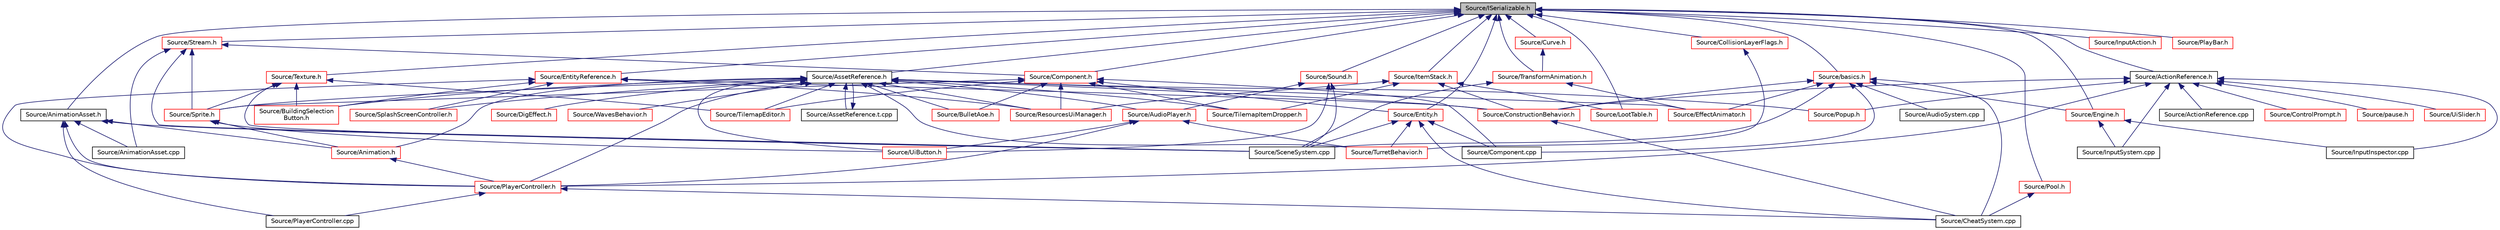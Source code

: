 digraph "Source/ISerializable.h"
{
 // LATEX_PDF_SIZE
  edge [fontname="Helvetica",fontsize="10",labelfontname="Helvetica",labelfontsize="10"];
  node [fontname="Helvetica",fontsize="10",shape=record];
  Node1 [label="Source/ISerializable.h",height=0.2,width=0.4,color="black", fillcolor="grey75", style="filled", fontcolor="black",tooltip="interface for all serializable objects"];
  Node1 -> Node2 [dir="back",color="midnightblue",fontsize="10",style="solid",fontname="Helvetica"];
  Node2 [label="Source/ActionReference.h",height=0.2,width=0.4,color="black", fillcolor="white", style="filled",URL="$ActionReference_8h.html",tooltip="a reference to an input Action"];
  Node2 -> Node3 [dir="back",color="midnightblue",fontsize="10",style="solid",fontname="Helvetica"];
  Node3 [label="Source/ActionReference.cpp",height=0.2,width=0.4,color="black", fillcolor="white", style="filled",URL="$ActionReference_8cpp.html",tooltip="a reference to an input Action"];
  Node2 -> Node4 [dir="back",color="midnightblue",fontsize="10",style="solid",fontname="Helvetica"];
  Node4 [label="Source/ConstructionBehavior.h",height=0.2,width=0.4,color="red", fillcolor="white", style="filled",URL="$ConstructionBehavior_8h.html",tooltip="handles the construction of towers and modification of terrain"];
  Node4 -> Node6 [dir="back",color="midnightblue",fontsize="10",style="solid",fontname="Helvetica"];
  Node6 [label="Source/CheatSystem.cpp",height=0.2,width=0.4,color="black", fillcolor="white", style="filled",URL="$CheatSystem_8cpp.html",tooltip="CheatSystem Class definition."];
  Node2 -> Node9 [dir="back",color="midnightblue",fontsize="10",style="solid",fontname="Helvetica"];
  Node9 [label="Source/ControlPrompt.h",height=0.2,width=0.4,color="red", fillcolor="white", style="filled",URL="$ControlPrompt_8h.html",tooltip="Displays a control prompt for an ActionReference."];
  Node2 -> Node14 [dir="back",color="midnightblue",fontsize="10",style="solid",fontname="Helvetica"];
  Node14 [label="Source/InputInspector.cpp",height=0.2,width=0.4,color="black", fillcolor="white", style="filled",URL="$InputInspector_8cpp.html",tooltip="Input system addition, holds Action and Debug info."];
  Node2 -> Node15 [dir="back",color="midnightblue",fontsize="10",style="solid",fontname="Helvetica"];
  Node15 [label="Source/InputSystem.cpp",height=0.2,width=0.4,color="black", fillcolor="white", style="filled",URL="$InputSystem_8cpp.html",tooltip="Input system, m_Handles key and mouse inputs."];
  Node2 -> Node16 [dir="back",color="midnightblue",fontsize="10",style="solid",fontname="Helvetica"];
  Node16 [label="Source/pause.h",height=0.2,width=0.4,color="red", fillcolor="white", style="filled",URL="$pause_8h.html",tooltip="component that pauses the game"];
  Node2 -> Node18 [dir="back",color="midnightblue",fontsize="10",style="solid",fontname="Helvetica"];
  Node18 [label="Source/PlayerController.h",height=0.2,width=0.4,color="red", fillcolor="white", style="filled",URL="$PlayerController_8h.html",tooltip="PlayerController Behaviour Class."];
  Node18 -> Node6 [dir="back",color="midnightblue",fontsize="10",style="solid",fontname="Helvetica"];
  Node18 -> Node19 [dir="back",color="midnightblue",fontsize="10",style="solid",fontname="Helvetica"];
  Node19 [label="Source/PlayerController.cpp",height=0.2,width=0.4,color="black", fillcolor="white", style="filled",URL="$PlayerController_8cpp.html",tooltip="PlayerController Behaviour Class."];
  Node2 -> Node20 [dir="back",color="midnightblue",fontsize="10",style="solid",fontname="Helvetica"];
  Node20 [label="Source/Popup.h",height=0.2,width=0.4,color="red", fillcolor="white", style="filled",URL="$Popup_8h.html",tooltip="A popup is a behavior that will show a popup when a button is pressed."];
  Node2 -> Node22 [dir="back",color="midnightblue",fontsize="10",style="solid",fontname="Helvetica"];
  Node22 [label="Source/UiSlider.h",height=0.2,width=0.4,color="red", fillcolor="white", style="filled",URL="$UiSlider_8h.html",tooltip="Ui Slider component."];
  Node1 -> Node24 [dir="back",color="midnightblue",fontsize="10",style="solid",fontname="Helvetica"];
  Node24 [label="Source/AnimationAsset.h",height=0.2,width=0.4,color="black", fillcolor="white", style="filled",URL="$AnimationAsset_8h.html",tooltip="Asset that contains information about a spritesheet animation."];
  Node24 -> Node25 [dir="back",color="midnightblue",fontsize="10",style="solid",fontname="Helvetica"];
  Node25 [label="Source/Animation.h",height=0.2,width=0.4,color="red", fillcolor="white", style="filled",URL="$Animation_8h.html",tooltip="animation component class"];
  Node25 -> Node18 [dir="back",color="midnightblue",fontsize="10",style="solid",fontname="Helvetica"];
  Node24 -> Node29 [dir="back",color="midnightblue",fontsize="10",style="solid",fontname="Helvetica"];
  Node29 [label="Source/AnimationAsset.cpp",height=0.2,width=0.4,color="black", fillcolor="white", style="filled",URL="$AnimationAsset_8cpp.html",tooltip="Asset that contains information about a spritesheet animation."];
  Node24 -> Node19 [dir="back",color="midnightblue",fontsize="10",style="solid",fontname="Helvetica"];
  Node24 -> Node18 [dir="back",color="midnightblue",fontsize="10",style="solid",fontname="Helvetica"];
  Node24 -> Node30 [dir="back",color="midnightblue",fontsize="10",style="solid",fontname="Helvetica"];
  Node30 [label="Source/SceneSystem.cpp",height=0.2,width=0.4,color="black", fillcolor="white", style="filled",URL="$SceneSystem_8cpp.html",tooltip="handles the process of resetting and changing scenes"];
  Node1 -> Node31 [dir="back",color="midnightblue",fontsize="10",style="solid",fontname="Helvetica"];
  Node31 [label="Source/AssetReference.h",height=0.2,width=0.4,color="black", fillcolor="white", style="filled",URL="$AssetReference_8h.html",tooltip="a reference to an Asset"];
  Node31 -> Node25 [dir="back",color="midnightblue",fontsize="10",style="solid",fontname="Helvetica"];
  Node31 -> Node32 [dir="back",color="midnightblue",fontsize="10",style="solid",fontname="Helvetica"];
  Node32 [label="Source/AssetReference.t.cpp",height=0.2,width=0.4,color="black", fillcolor="white", style="filled",URL="$AssetReference_8t_8cpp.html",tooltip="a reference to an Asset"];
  Node32 -> Node31 [dir="back",color="midnightblue",fontsize="10",style="solid",fontname="Helvetica"];
  Node31 -> Node33 [dir="back",color="midnightblue",fontsize="10",style="solid",fontname="Helvetica"];
  Node33 [label="Source/AudioPlayer.h",height=0.2,width=0.4,color="red", fillcolor="white", style="filled",URL="$AudioPlayer_8h.html",tooltip="Component that plays audio."];
  Node33 -> Node18 [dir="back",color="midnightblue",fontsize="10",style="solid",fontname="Helvetica"];
  Node33 -> Node38 [dir="back",color="midnightblue",fontsize="10",style="solid",fontname="Helvetica"];
  Node38 [label="Source/TurretBehavior.h",height=0.2,width=0.4,color="red", fillcolor="white", style="filled",URL="$TurretBehavior_8h_source.html",tooltip=" "];
  Node33 -> Node39 [dir="back",color="midnightblue",fontsize="10",style="solid",fontname="Helvetica"];
  Node39 [label="Source/UiButton.h",height=0.2,width=0.4,color="red", fillcolor="white", style="filled",URL="$UiButton_8h.html",tooltip="Ui Button that sends an event when clicked."];
  Node31 -> Node40 [dir="back",color="midnightblue",fontsize="10",style="solid",fontname="Helvetica"];
  Node40 [label="Source/BuildingSelection\lButton.h",height=0.2,width=0.4,color="red", fillcolor="white", style="filled",URL="$BuildingSelectionButton_8h.html",tooltip="button that selects which building the ConstructionManager should place"];
  Node31 -> Node41 [dir="back",color="midnightblue",fontsize="10",style="solid",fontname="Helvetica"];
  Node41 [label="Source/BulletAoe.h",height=0.2,width=0.4,color="red", fillcolor="white", style="filled",URL="$BulletAoe_8h_source.html",tooltip=" "];
  Node31 -> Node4 [dir="back",color="midnightblue",fontsize="10",style="solid",fontname="Helvetica"];
  Node31 -> Node42 [dir="back",color="midnightblue",fontsize="10",style="solid",fontname="Helvetica"];
  Node42 [label="Source/DigEffect.h",height=0.2,width=0.4,color="red", fillcolor="white", style="filled",URL="$DigEffect_8h_source.html",tooltip=" "];
  Node31 -> Node43 [dir="back",color="midnightblue",fontsize="10",style="solid",fontname="Helvetica"];
  Node43 [label="Source/EffectAnimator.h",height=0.2,width=0.4,color="red", fillcolor="white", style="filled",URL="$EffectAnimator_8h.html",tooltip="Component that animates a Transform's matrix."];
  Node31 -> Node18 [dir="back",color="midnightblue",fontsize="10",style="solid",fontname="Helvetica"];
  Node31 -> Node20 [dir="back",color="midnightblue",fontsize="10",style="solid",fontname="Helvetica"];
  Node31 -> Node45 [dir="back",color="midnightblue",fontsize="10",style="solid",fontname="Helvetica"];
  Node45 [label="Source/ResourcesUiManager.h",height=0.2,width=0.4,color="red", fillcolor="white", style="filled",URL="$ResourcesUiManager_8h.html",tooltip="Component that manages the UI for displaying what resources a player currently has."];
  Node31 -> Node47 [dir="back",color="midnightblue",fontsize="10",style="solid",fontname="Helvetica"];
  Node47 [label="Source/SplashScreenController.h",height=0.2,width=0.4,color="red", fillcolor="white", style="filled",URL="$SplashScreenController_8h_source.html",tooltip=" "];
  Node31 -> Node48 [dir="back",color="midnightblue",fontsize="10",style="solid",fontname="Helvetica"];
  Node48 [label="Source/Sprite.h",height=0.2,width=0.4,color="red", fillcolor="white", style="filled",URL="$Sprite_8h_source.html",tooltip=" "];
  Node48 -> Node25 [dir="back",color="midnightblue",fontsize="10",style="solid",fontname="Helvetica"];
  Node48 -> Node39 [dir="back",color="midnightblue",fontsize="10",style="solid",fontname="Helvetica"];
  Node31 -> Node68 [dir="back",color="midnightblue",fontsize="10",style="solid",fontname="Helvetica"];
  Node68 [label="Source/TilemapEditor.h",height=0.2,width=0.4,color="red", fillcolor="white", style="filled",URL="$TilemapEditor_8h.html",tooltip="Component that allows direct editing of a Tilemap."];
  Node31 -> Node69 [dir="back",color="midnightblue",fontsize="10",style="solid",fontname="Helvetica"];
  Node69 [label="Source/TilemapItemDropper.h",height=0.2,width=0.4,color="red", fillcolor="white", style="filled",URL="$TilemapItemDropper_8h.html",tooltip="Drops an item whenever a tile is broken."];
  Node31 -> Node38 [dir="back",color="midnightblue",fontsize="10",style="solid",fontname="Helvetica"];
  Node31 -> Node39 [dir="back",color="midnightblue",fontsize="10",style="solid",fontname="Helvetica"];
  Node31 -> Node70 [dir="back",color="midnightblue",fontsize="10",style="solid",fontname="Helvetica"];
  Node70 [label="Source/WavesBehavior.h",height=0.2,width=0.4,color="red", fillcolor="white", style="filled",URL="$WavesBehavior_8h_source.html",tooltip=" "];
  Node1 -> Node71 [dir="back",color="midnightblue",fontsize="10",style="solid",fontname="Helvetica"];
  Node71 [label="Source/basics.h",height=0.2,width=0.4,color="red", fillcolor="white", style="filled",URL="$basics_8h_source.html",tooltip=" "];
  Node71 -> Node72 [dir="back",color="midnightblue",fontsize="10",style="solid",fontname="Helvetica"];
  Node72 [label="Source/AudioSystem.cpp",height=0.2,width=0.4,color="black", fillcolor="white", style="filled",URL="$AudioSystem_8cpp.html",tooltip="System that implements FMOD and allows the loading and playing of audio."];
  Node71 -> Node6 [dir="back",color="midnightblue",fontsize="10",style="solid",fontname="Helvetica"];
  Node71 -> Node73 [dir="back",color="midnightblue",fontsize="10",style="solid",fontname="Helvetica"];
  Node73 [label="Source/Component.cpp",height=0.2,width=0.4,color="black", fillcolor="white", style="filled",URL="$Component_8cpp.html",tooltip="Virtual component header."];
  Node71 -> Node4 [dir="back",color="midnightblue",fontsize="10",style="solid",fontname="Helvetica"];
  Node71 -> Node43 [dir="back",color="midnightblue",fontsize="10",style="solid",fontname="Helvetica"];
  Node71 -> Node130 [dir="back",color="midnightblue",fontsize="10",style="solid",fontname="Helvetica"];
  Node130 [label="Source/Engine.h",height=0.2,width=0.4,color="red", fillcolor="white", style="filled",URL="$Engine_8h.html",tooltip="Engine class."];
  Node130 -> Node14 [dir="back",color="midnightblue",fontsize="10",style="solid",fontname="Helvetica"];
  Node130 -> Node15 [dir="back",color="midnightblue",fontsize="10",style="solid",fontname="Helvetica"];
  Node71 -> Node30 [dir="back",color="midnightblue",fontsize="10",style="solid",fontname="Helvetica"];
  Node1 -> Node162 [dir="back",color="midnightblue",fontsize="10",style="solid",fontname="Helvetica"];
  Node162 [label="Source/CollisionLayerFlags.h",height=0.2,width=0.4,color="red", fillcolor="white", style="filled",URL="$CollisionLayerFlags_8h.html",tooltip="struct that determines which collision layers to interact with"];
  Node162 -> Node38 [dir="back",color="midnightblue",fontsize="10",style="solid",fontname="Helvetica"];
  Node1 -> Node165 [dir="back",color="midnightblue",fontsize="10",style="solid",fontname="Helvetica"];
  Node165 [label="Source/Component.h",height=0.2,width=0.4,color="red", fillcolor="white", style="filled",URL="$Component_8h.html",tooltip="Virtual component header."];
  Node165 -> Node41 [dir="back",color="midnightblue",fontsize="10",style="solid",fontname="Helvetica"];
  Node165 -> Node73 [dir="back",color="midnightblue",fontsize="10",style="solid",fontname="Helvetica"];
  Node165 -> Node176 [dir="back",color="midnightblue",fontsize="10",style="solid",fontname="Helvetica"];
  Node176 [label="Source/Entity.h",height=0.2,width=0.4,color="red", fillcolor="white", style="filled",URL="$Entity_8h.html",tooltip="Entity class which holds Components."];
  Node176 -> Node6 [dir="back",color="midnightblue",fontsize="10",style="solid",fontname="Helvetica"];
  Node176 -> Node73 [dir="back",color="midnightblue",fontsize="10",style="solid",fontname="Helvetica"];
  Node176 -> Node30 [dir="back",color="midnightblue",fontsize="10",style="solid",fontname="Helvetica"];
  Node176 -> Node38 [dir="back",color="midnightblue",fontsize="10",style="solid",fontname="Helvetica"];
  Node165 -> Node45 [dir="back",color="midnightblue",fontsize="10",style="solid",fontname="Helvetica"];
  Node165 -> Node48 [dir="back",color="midnightblue",fontsize="10",style="solid",fontname="Helvetica"];
  Node165 -> Node68 [dir="back",color="midnightblue",fontsize="10",style="solid",fontname="Helvetica"];
  Node165 -> Node69 [dir="back",color="midnightblue",fontsize="10",style="solid",fontname="Helvetica"];
  Node1 -> Node127 [dir="back",color="midnightblue",fontsize="10",style="solid",fontname="Helvetica"];
  Node127 [label="Source/Curve.h",height=0.2,width=0.4,color="red", fillcolor="white", style="filled",URL="$Curve_8h.html",tooltip="class for interpolating between sequences of values"];
  Node127 -> Node128 [dir="back",color="midnightblue",fontsize="10",style="solid",fontname="Helvetica"];
  Node128 [label="Source/TransformAnimation.h",height=0.2,width=0.4,color="red", fillcolor="white", style="filled",URL="$TransformAnimation_8h.html",tooltip="Asset that animates a Transform with Curves."];
  Node128 -> Node43 [dir="back",color="midnightblue",fontsize="10",style="solid",fontname="Helvetica"];
  Node128 -> Node30 [dir="back",color="midnightblue",fontsize="10",style="solid",fontname="Helvetica"];
  Node1 -> Node130 [dir="back",color="midnightblue",fontsize="10",style="solid",fontname="Helvetica"];
  Node1 -> Node176 [dir="back",color="midnightblue",fontsize="10",style="solid",fontname="Helvetica"];
  Node1 -> Node185 [dir="back",color="midnightblue",fontsize="10",style="solid",fontname="Helvetica"];
  Node185 [label="Source/EntityReference.h",height=0.2,width=0.4,color="red", fillcolor="white", style="filled",URL="$EntityReference_8h.html",tooltip="a reference to an Entity in the scene"];
  Node185 -> Node40 [dir="back",color="midnightblue",fontsize="10",style="solid",fontname="Helvetica"];
  Node185 -> Node4 [dir="back",color="midnightblue",fontsize="10",style="solid",fontname="Helvetica"];
  Node185 -> Node18 [dir="back",color="midnightblue",fontsize="10",style="solid",fontname="Helvetica"];
  Node185 -> Node45 [dir="back",color="midnightblue",fontsize="10",style="solid",fontname="Helvetica"];
  Node185 -> Node47 [dir="back",color="midnightblue",fontsize="10",style="solid",fontname="Helvetica"];
  Node1 -> Node186 [dir="back",color="midnightblue",fontsize="10",style="solid",fontname="Helvetica"];
  Node186 [label="Source/InputAction.h",height=0.2,width=0.4,color="red", fillcolor="white", style="filled",URL="$InputAction_8h.html",tooltip="action class, used to track an action with dynamic input"];
  Node1 -> Node187 [dir="back",color="midnightblue",fontsize="10",style="solid",fontname="Helvetica"];
  Node187 [label="Source/ItemStack.h",height=0.2,width=0.4,color="red", fillcolor="white", style="filled",URL="$ItemStack_8h.html",tooltip="a stack of multiple items of the same type"];
  Node187 -> Node4 [dir="back",color="midnightblue",fontsize="10",style="solid",fontname="Helvetica"];
  Node187 -> Node188 [dir="back",color="midnightblue",fontsize="10",style="solid",fontname="Helvetica"];
  Node188 [label="Source/LootTable.h",height=0.2,width=0.4,color="red", fillcolor="white", style="filled",URL="$LootTable_8h.html",tooltip="class for dropping configurable loot"];
  Node187 -> Node45 [dir="back",color="midnightblue",fontsize="10",style="solid",fontname="Helvetica"];
  Node187 -> Node69 [dir="back",color="midnightblue",fontsize="10",style="solid",fontname="Helvetica"];
  Node1 -> Node188 [dir="back",color="midnightblue",fontsize="10",style="solid",fontname="Helvetica"];
  Node1 -> Node189 [dir="back",color="midnightblue",fontsize="10",style="solid",fontname="Helvetica"];
  Node189 [label="Source/PlayBar.h",height=0.2,width=0.4,color="red", fillcolor="white", style="filled",URL="$PlayBar_8h.html",tooltip="UI Bar that handles playing, pausing, and autosaves of the scene."];
  Node1 -> Node119 [dir="back",color="midnightblue",fontsize="10",style="solid",fontname="Helvetica"];
  Node119 [label="Source/Pool.h",height=0.2,width=0.4,color="red", fillcolor="white", style="filled",URL="$Pool_8h.html",tooltip="Used for Pools like Time or Health."];
  Node119 -> Node6 [dir="back",color="midnightblue",fontsize="10",style="solid",fontname="Helvetica"];
  Node1 -> Node190 [dir="back",color="midnightblue",fontsize="10",style="solid",fontname="Helvetica"];
  Node190 [label="Source/Sound.h",height=0.2,width=0.4,color="red", fillcolor="white", style="filled",URL="$Sound_8h.html",tooltip="Wrapper class for FMOD sounds."];
  Node190 -> Node33 [dir="back",color="midnightblue",fontsize="10",style="solid",fontname="Helvetica"];
  Node190 -> Node30 [dir="back",color="midnightblue",fontsize="10",style="solid",fontname="Helvetica"];
  Node190 -> Node39 [dir="back",color="midnightblue",fontsize="10",style="solid",fontname="Helvetica"];
  Node1 -> Node191 [dir="back",color="midnightblue",fontsize="10",style="solid",fontname="Helvetica"];
  Node191 [label="Source/Stream.h",height=0.2,width=0.4,color="red", fillcolor="white", style="filled",URL="$Stream_8h.html",tooltip="JSON File reading/writing."];
  Node191 -> Node29 [dir="back",color="midnightblue",fontsize="10",style="solid",fontname="Helvetica"];
  Node191 -> Node165 [dir="back",color="midnightblue",fontsize="10",style="solid",fontname="Helvetica"];
  Node191 -> Node30 [dir="back",color="midnightblue",fontsize="10",style="solid",fontname="Helvetica"];
  Node191 -> Node48 [dir="back",color="midnightblue",fontsize="10",style="solid",fontname="Helvetica"];
  Node1 -> Node193 [dir="back",color="midnightblue",fontsize="10",style="solid",fontname="Helvetica"];
  Node193 [label="Source/Texture.h",height=0.2,width=0.4,color="red", fillcolor="white", style="filled",URL="$Texture_8h.html",tooltip="Header for the OpenGL texture wrapper."];
  Node193 -> Node40 [dir="back",color="midnightblue",fontsize="10",style="solid",fontname="Helvetica"];
  Node193 -> Node30 [dir="back",color="midnightblue",fontsize="10",style="solid",fontname="Helvetica"];
  Node193 -> Node48 [dir="back",color="midnightblue",fontsize="10",style="solid",fontname="Helvetica"];
  Node193 -> Node68 [dir="back",color="midnightblue",fontsize="10",style="solid",fontname="Helvetica"];
  Node1 -> Node128 [dir="back",color="midnightblue",fontsize="10",style="solid",fontname="Helvetica"];
}
